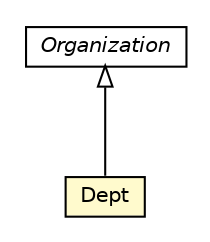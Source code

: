 #!/usr/local/bin/dot
#
# Class diagram 
# Generated by UMLGraph version R5_6_6-8-g8d7759 (http://www.umlgraph.org/)
#

digraph G {
	edge [fontname="Helvetica",fontsize=10,labelfontname="Helvetica",labelfontsize=10];
	node [fontname="Helvetica",fontsize=10,shape=plaintext];
	nodesep=0.25;
	ranksep=0.5;
	// org.dayatang.domain.entity.Organization
	c21556 [label=<<table title="org.dayatang.domain.entity.Organization" border="0" cellborder="1" cellspacing="0" cellpadding="2" port="p" href="./Organization.html">
		<tr><td><table border="0" cellspacing="0" cellpadding="1">
<tr><td align="center" balign="center"><font face="Helvetica-Oblique"> Organization </font></td></tr>
		</table></td></tr>
		</table>>, URL="./Organization.html", fontname="Helvetica", fontcolor="black", fontsize=10.0];
	// org.dayatang.domain.entity.Dept
	c21558 [label=<<table title="org.dayatang.domain.entity.Dept" border="0" cellborder="1" cellspacing="0" cellpadding="2" port="p" bgcolor="lemonChiffon" href="./Dept.html">
		<tr><td><table border="0" cellspacing="0" cellpadding="1">
<tr><td align="center" balign="center"> Dept </td></tr>
		</table></td></tr>
		</table>>, URL="./Dept.html", fontname="Helvetica", fontcolor="black", fontsize=10.0];
	//org.dayatang.domain.entity.Dept extends org.dayatang.domain.entity.Organization
	c21556:p -> c21558:p [dir=back,arrowtail=empty];
}

